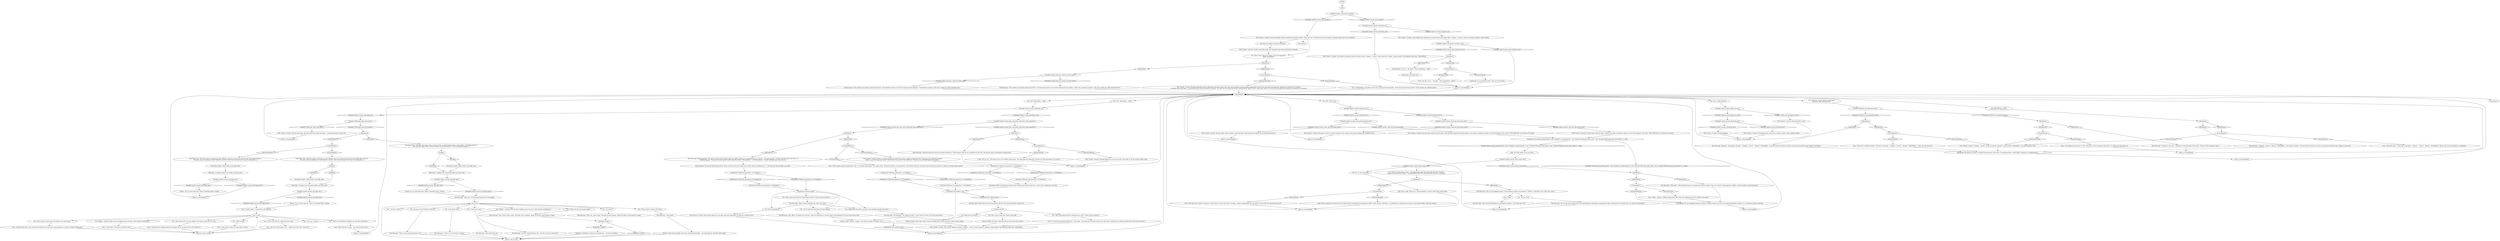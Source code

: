 # SEAFORT INT / FELD INSULAR CONSOLE
# old electronic console – turn on lights and open blast door if fuel in generator
# ==================================================
digraph G {
	  0 [label="START"];
	  1 [label="input"];
	  2 [label="Jump to: [consolinghub]"];
	  3 [label="Encyclopedia: It's an air-gapped system. An *off-air* military model. Its circuits are nearly impossible to *bend*, i.e. it cannot be remote controlled."];
	  4 [label="Feld \"Insular\" Console: The dial slides under the dusty glass, dark and silent despite the power being on. You make out defunct stations on the UKV frequency. The words \"FELD INSULAR\" are written on the band."];
	  5 [label="You: \"What's there?\" (Point to the door.)"];
	  6 [label="Kim Kitsuragi: \"Extra good that I do.\""];
	  7 [label="Perception (Sight): Pollen drifts in the light shaft."];
	  8 [label="IsTaskActive(\"TASK.fuel_generator\")--[[ Variable[ ]]"];
	  9 [label="IsTaskActive(\"TASK.fuel_generator\")--[[ Variable[ ]]", shape=diamond];
	  10 [label="!(IsTaskActive(\"TASK.fuel_generator\")--[[ Variable[ ]])", shape=diamond];
	  11 [label="You: \"Wait, what about this fuel I found from my MC?\" (Show him the canister.)"];
	  12 [label="You: What does it... *do*?\n\"What does this console *do?*\""];
	  13 [label="You: [Leave.]"];
	  14 [label="Kim Kitsuragi: \"Electrical devices do not work without electricity.\" The lieutenant looks on as you fiddle with the dial. \"We need to power the generator upstairs first.\""];
	  15 [label="Feld \"Insular\" Console: Who's to say this thing even works? You have to supply it with power first. There must be a generator nearby.\nWho's to say this thing even works? You will have to provide it with power first. There was an un-fuelled generator upstairs..."];
	  16 [label="Interfacing: The boat engine!"];
	  17 [label="Kim Kitsuragi: \"I don't know.\""];
	  18 [label="You: \"I'm scared.\""];
	  19 [label="Cuno: \"Cuno doesn't know, but Cuno wants to know.\""];
	  20 [label="You: \"Don't worry, kid. I'm a cop. Maybe I don't have a gun, but I'm a cop.\""];
	  21 [label="Feld \"Insular\" Console: Green paint flakes off the monoblock aluminium cabinet. There are rows of switches on the front panel, a frequency band and even a keyboard..."];
	  22 [label="Kim Kitsuragi: \"The console of an antique computation device.\" The lieutenant points to the wires running into the machine. \"There was a generator upstairs, with wires coming out. They terminate here.\""];
	  23 [label="IsKimHere()"];
	  24 [label="IsKimHere()", shape=diamond];
	  25 [label="!(IsKimHere())", shape=diamond];
	  26 [label="IsCunoInParty()"];
	  27 [label="IsCunoInParty()", shape=diamond];
	  28 [label="!(IsCunoInParty())", shape=diamond];
	  29 [label="Variable[\"seafort.console_logic_soona_idea\"]"];
	  30 [label="Variable[\"seafort.console_logic_soona_idea\"]", shape=diamond];
	  31 [label="!(Variable[\"seafort.console_logic_soona_idea\"])", shape=diamond];
	  32 [label="Logic: You're right. You're not a *circuit bender*. You don't know about these things."];
	  33 [label="You: [Leave.]"];
	  34 [label="Perception (Sight): Pollen drifts in the light shaft."];
	  35 [label="cuno_is_here"];
	  36 [label="Kim Kitsuragi: \"This is an air-gapped system.\" The lieutenant inspects the indicator. \"*Off-air,* I think they call it. That won't work.\""];
	  37 [label="You: Nod in agreement."];
	  38 [label="Kim Kitsuragi: \"Don't be. I have a gun.\" He takes out his sidearm, checks the barrel, then holsters it again."];
	  39 [label="Half Light: A sudden wave of anxiety makes your skin crawl."];
	  40 [label="Half Light: A sudden anxious fear makes your skin crawl."];
	  41 [label="You: Maybe I could contact Soona -- the programmer lady? She could open the door remotely...\n\"Maybe we could contact Soona -- the programmer lady? She could open the door for us remotely.\" "];
	  42 [label="Kim Kitsuragi: \"No, I'm not, but it would not be very good military technology if programmer ladies could control it remotely. Also, it's ancient. Incompatible.\""];
	  43 [label="Variable[\"seafort.console_radio_dial_discussion_had\"]"];
	  44 [label="Variable[\"seafort.console_radio_dial_discussion_had\"]", shape=diamond];
	  45 [label="!(Variable[\"seafort.console_radio_dial_discussion_had\"])", shape=diamond];
	  46 [label="Kim Kitsuragi: \"So did I. Not back there, but... I've felt it since we came here.\""];
	  47 [label="Variable[\"TASK.open_blast_door_done\"]"];
	  48 [label="Variable[\"TASK.open_blast_door_done\"]", shape=diamond];
	  49 [label="!(Variable[\"TASK.open_blast_door_done\"])", shape=diamond];
	  50 [label="CheckItem(\"bullet\")"];
	  51 [label="CheckItem(\"bullet\")", shape=diamond];
	  52 [label="!(CheckItem(\"bullet\"))", shape=diamond];
	  53 [label="You: \"Let's go.\" [Leave.]"];
	  54 [label="GainTask(\"TASK.fuel_the_generator\")--[[ Variable[ ]]"];
	  55 [label="You: Nah, it won't work. The canister feels light."];
	  56 [label="Jump to: [consolinghub]"];
	  57 [label="Jump to: [consolinghub]"];
	  58 [label="Variable[\"seafort.console_radio_dial_discussion_had\"]"];
	  59 [label="Variable[\"seafort.console_radio_dial_discussion_had\"]", shape=diamond];
	  60 [label="!(Variable[\"seafort.console_radio_dial_discussion_had\"])", shape=diamond];
	  61 [label="Feld \"Insular\" Console: The glass is dusty, it's hard to make out the writing on the band. Nothing has changed about it."];
	  62 [label="Interfacing: Automatic boot."];
	  63 [label="Cuno: \"Old hardware.\" He points to the wires running into the machine. \"From the big power-box upstairs. Circuit-bender shit. Military-grade.\""];
	  64 [label="IsNight()"];
	  65 [label="IsNight()", shape=diamond];
	  66 [label="!(IsNight())", shape=diamond];
	  67 [label="Kim Kitsuragi: \"There's barely anything left. That won't work.\""];
	  68 [label="Cuno: \"Aw shit, it's on...\" He grins. \"Turn: Emergency -- Open!\""];
	  69 [label="Kim Kitsuragi: \"'Urgence -- Ouvert!', 'Allumer', 'Radiodiffusé'.\" He inspects the dials. \"Sounds like this device was used to control the electronics here. Maybe it still does?\""];
	  71 [label="Interfacing: This device was used to control the electronics in the room. It could open doors, control lights, function as a radiocomputer..."];
	  72 [label="Kim Kitsuragi: \"I think yes. Let's see...\" He points to the emergency dial switch. \"That one. The emergency open...\""];
	  73 [label="You: \"Let's go.\" [Leave.]"];
	  74 [label="Variable[\"seafort.console_half_light_fear\"]"];
	  75 [label="Variable[\"seafort.console_half_light_fear\"]", shape=diamond];
	  76 [label="!(Variable[\"seafort.console_half_light_fear\"])", shape=diamond];
	  77 [label="Cuno: \"Whoa... Told you. Military mega grade. Also, like, four hundred years old, I think? A thousand?\""];
	  78 [label="Variable[\"seafort.console_half_light_fear\"]"];
	  79 [label="Variable[\"seafort.console_half_light_fear\"]", shape=diamond];
	  80 [label="!(Variable[\"seafort.console_half_light_fear\"])", shape=diamond];
	  81 [label="Cuno: \"Why? The door is open -- we can just fuck on now.\""];
	  82 [label="Cuno: \"Fucking great. Spooky island shit is gonna shit on us and we can't even *shoot* it.\""];
	  83 [label="You: (Peek into the canister.)"];
	  84 [label="Feld \"Insular\" Console: The keys rattle like teeth. This keyboard hasn't been functional in decades."];
	  85 [label="Feld \"Insular\" Console: A dim golden glow animates the console. Faint, like a ghost-light. 'Urgence -- Ouvert!' reads one dial key. 'Allumer', reads another."];
	  86 [label="Cuno: \"No, no, no...\" He stares at you as you fiddle with the dial. \"We gotta juice this thing first. Power it up! Pow-pow-power it up, get it?\""];
	  87 [label="You: \"Okay.\""];
	  88 [label="Kim Kitsuragi: \"INSULAR...\" The lieutenant leans in to inspect the cursive writing. \"This is an *off-air* radiocomputer, I believe. Used for military communications.\""];
	  89 [label="Logic: Wait, actually, this would not be very good military technology if *programmer ladies* could control it remotely... It's probably not connected to the front. Or just plain broken. Nice idea, though..."];
	  90 [label="Feld \"Insular\" Console: With the door open, the dial switch has locked into place -- a security measure of some sort."];
	  91 [label="IsCunoInParty()"];
	  92 [label="IsCunoInParty()", shape=diamond];
	  93 [label="!(IsCunoInParty())", shape=diamond];
	  94 [label="Jump to: [cuno_is_here]"];
	  95 [label="Shivers: A thin wisp of smoke rises from a charred black firepit... the wind picks up, then dies down again."];
	  96 [label="Feld \"Insular\" Console: 'Urgence -- Ouvert!' reads one dial key. 'Allumer', reads another. 'Radiodiffusé', says the frequency band."];
	  97 [label="IsCunoInParty()"];
	  98 [label="IsCunoInParty()", shape=diamond];
	  99 [label="!(IsCunoInParty())", shape=diamond];
	  100 [label="Variable[\"seafort.console_lights_are_on\"]"];
	  101 [label="Variable[\"seafort.console_lights_are_on\"]", shape=diamond];
	  102 [label="!(Variable[\"seafort.console_lights_are_on\"])", shape=diamond];
	  103 [label="go_in_bros"];
	  104 [label="Half Light: A sudden wave of anxiety makes your skin crawl."];
	  105 [label="Jump to: [consolinghub]"];
	  106 [label="Cuno: \"Cuno knows. This place is spooky as fuck.\""];
	  107 [label="CheckItem(\"fuel_canister_rcm\")"];
	  108 [label="CheckItem(\"fuel_canister_rcm\")", shape=diamond];
	  109 [label="!(CheckItem(\"fuel_canister_rcm\"))", shape=diamond];
	  110 [label="Reaction Speed: Of course. Anything else you want with this console?"];
	  111 [label="Variable[\"seafort.console_electricity_on\"]"];
	  112 [label="Variable[\"seafort.console_electricity_on\"]", shape=diamond];
	  113 [label="!(Variable[\"seafort.console_electricity_on\"])", shape=diamond];
	  114 [label="You: \"Failing that we could... go back to the mainland and get some from...\""];
	  115 [label="Feld \"Insular\" Console: The console looks on as you talk, mute and unpowered. Its dials are covered in dust."];
	  116 [label="Cuno: \"The fuck is this....\" He stares at the dials: \"'Urgence -- Ouvert!', 'Allumer', 'Radiodiffusé'. Maybe, like, press the buttons or something.\""];
	  117 [label="Shivers: No, it's more than that. There's something there, waiting."];
	  118 [label="You: Could this console open the blast door?\n\"Could this open the blast door?\""];
	  119 [label="Kim Kitsuragi: \"It's on...\" He smiles. \"Turn: Emergency -- Open!\""];
	  120 [label="IsCunoInParty()"];
	  121 [label="IsCunoInParty()", shape=diamond];
	  122 [label="!(IsCunoInParty())", shape=diamond];
	  123 [label="Interfacing: There are barrels all around. One of them must still have fuel in it... Pour it into a generator and voila!"];
	  124 [label="Jump to: [consolinghub]"];
	  125 [label="Jump to: [consolinghub]"];
	  126 [label="Jump to: [go_in_bros]"];
	  127 [label="IsTaskActive(\"TASK.fuel_generator\")--[[ Variable[ ]]"];
	  128 [label="IsTaskActive(\"TASK.fuel_generator\")--[[ Variable[ ]]", shape=diamond];
	  129 [label="!(IsTaskActive(\"TASK.fuel_generator\")--[[ Variable[ ]])", shape=diamond];
	  130 [label="You: \"Don't worry, I've got a gun. No bullets, but I have a gun.\""];
	  131 [label="Cuno: \"Are you?\" He squints at you -- squints into your soul. \"*Are you?*\""];
	  132 [label="Kim Kitsuragi: Nothing happens. \"We need to restore power before using this, officer. There was a generator that you missed...\" He looks upstairs. \"It didn't look like there was fuel in it.\"\nNothing happens. \"We need to restore power before using this, officer. The generator...\" He looks upstairs. \"It didn't look like there was fuel in it.\""];
	  133 [label="Feld \"Insular\" Console: Nothing happens as you turn the dial. The power is off, the console stands silent."];
	  134 [label="IsKimHere()"];
	  135 [label="IsKimHere()", shape=diamond];
	  136 [label="!(IsKimHere())", shape=diamond];
	  137 [label="IsKimHere()"];
	  138 [label="IsKimHere()", shape=diamond];
	  139 [label="!(IsKimHere())", shape=diamond];
	  140 [label="Jump to: [consolinghub]"];
	  141 [label="Perception (Sight): Pollen drifts in the light shaft."];
	  142 [label="You: \"I don't have a gun.\""];
	  143 [label="You: \"I also have a gun.\""];
	  144 [label="Kim Kitsuragi: \"Then it's extra good that mine is not.\""];
	  145 [label="Kim Kitsuragi: \"I know. It was not easy to acquire.\""];
	  146 [label="Small Blast Door: The door comes screeching to a halt. Behind it you see a hole in the concrete wall, where light shines in.\nThe door comes screeching to a halt. Behind it you see a hole in the concrete wall. A gust of wind blows in."];
	  147 [label="Shivers: No, it's more than that. There's something there, waiting."];
	  148 [label="Shivers: No, it's more than that. There's something there, waiting."];
	  149 [label="IsKimHere()"];
	  150 [label="IsKimHere()", shape=diamond];
	  151 [label="!(IsKimHere())", shape=diamond];
	  152 [label="Feld \"Insular\" Console: The keys rattle like teeth as black dust rises from them. This must be the console of some antique computation device. The wires from the generator upstairs are routed into its innards.\nA rattling sound, like teeth... the keyboard hasn't been functional in decades. This must be the console of another radiocomputer, albeit a much, much older model. The wires from the generator upstairs are routed into its innards."];
	  153 [label="Kim Kitsuragi: \"Possibly...\" He inspects the dials. \"'Urgence -- Ouvert!', 'Allumer', 'Radiodiffusé'. It sounds like this device was used to control the electronics here. Maybe it still does?\""];
	  154 [label="Variable[\"seafort.console_electricity_on\"]"];
	  155 [label="Variable[\"seafort.console_electricity_on\"]", shape=diamond];
	  156 [label="!(Variable[\"seafort.console_electricity_on\"])", shape=diamond];
	  157 [label="You: No. It's too far fetched."];
	  158 [label="IsCunoInParty()"];
	  159 [label="IsCunoInParty()", shape=diamond];
	  160 [label="!(IsCunoInParty())", shape=diamond];
	  161 [label="Jump to: [consolinghub]"];
	  162 [label="IsCunoInParty()"];
	  163 [label="IsCunoInParty()", shape=diamond];
	  164 [label="!(IsCunoInParty())", shape=diamond];
	  165 [label="Feld \"Insular\" Console: Nothing happens."];
	  166 [label="IsKimHere()"];
	  167 [label="IsKimHere()", shape=diamond];
	  168 [label="!(IsKimHere())", shape=diamond];
	  169 [label="Feld \"Insular\" Console: The dial slides under the glass, dark and silent. Restoring electric power has not breathed life into it."];
	  170 [label="You: \"What if we get into another fight?\""];
	  171 [label="IsCunoInParty()"];
	  172 [label="IsCunoInParty()", shape=diamond];
	  173 [label="!(IsCunoInParty())", shape=diamond];
	  174 [label="Cuno: \"Who the fuck is Soona?\" he grunts. \"Never mind. It won't work. This is fucking... military mega-grade shit, you know? It's also, like, four hundred years old.\""];
	  175 [label="GainTask(\"TASK.fuel_the_generator\")--[[ Variable[ ]]"];
	  176 [label="Cuno: \"Fucking great news, cop. Scare away whatever shit out there's gonna spook on us with an *empty fucking gun*.\""];
	  177 [label="Cuno: \"It's sweet you got government fuel -- way sweet -- but there ain't shit left in there. You need, like, a full load. Let's check outside when you're done with this.\""];
	  178 [label="Jump to: [consolinghub]"];
	  179 [label="IsCunoInParty()"];
	  180 [label="IsCunoInParty()", shape=diamond];
	  181 [label="!(IsCunoInParty())", shape=diamond];
	  182 [label="IsKimHere()"];
	  183 [label="IsKimHere()", shape=diamond];
	  184 [label="!(IsKimHere())", shape=diamond];
	  185 [label="Variable[\"seafort.console_hub_reached\"]"];
	  186 [label="Variable[\"seafort.console_hub_reached\"]", shape=diamond];
	  187 [label="!(Variable[\"seafort.console_hub_reached\"])", shape=diamond];
	  188 [label="Jump to: [Feld \"Insular\" Console: \"The console stands by, mutely. 'Urg...\"]"];
	  189 [label="Variable[\"church.soona_greeting_done\"]  and  Variable[\"tc.radiocomputer\"]  and  Variable[\"TASK.open_blast_door\"]  and  Variable[\"TASK.open_blast_door_done\"] == false"];
	  190 [label="Variable[\"church.soona_greeting_done\"]  and  Variable[\"tc.radiocomputer\"]  and  Variable[\"TASK.open_blast_door\"]  and  Variable[\"TASK.open_blast_door_done\"] == false", shape=diamond];
	  191 [label="!(Variable[\"church.soona_greeting_done\"]  and  Variable[\"tc.radiocomputer\"]  and  Variable[\"TASK.open_blast_door\"]  and  Variable[\"TASK.open_blast_door_done\"] == false)", shape=diamond];
	  192 [label="IsKimHere()"];
	  193 [label="IsKimHere()", shape=diamond];
	  194 [label="!(IsKimHere())", shape=diamond];
	  195 [label="IsCunoInParty()"];
	  196 [label="IsCunoInParty()", shape=diamond];
	  197 [label="!(IsCunoInParty())", shape=diamond];
	  198 [label="Kim Kitsuragi: \"But, officer,\" he looks you in the eye, \"then we would have to *swim* back to the mainland. Let's just look around, okay.\""];
	  199 [label="Jump to: [consolinghub]"];
	  200 [label="Small Blast Door: The blast door opens with a series of clicks. A shaft of light appears, then widens, as the light shines in.\nThe blast door opens with a series of clicks. A cold wind blows in -- you see darkness behind it..."];
	  201 [label="Cuno: \"Fuckin' right!\" Cuno points to the opening."];
	  202 [label="IsTaskActive(\"TASK.fuel_generator\")--[[ Variable[ ]]"];
	  203 [label="IsTaskActive(\"TASK.fuel_generator\")--[[ Variable[ ]]", shape=diamond];
	  204 [label="!(IsTaskActive(\"TASK.fuel_generator\")--[[ Variable[ ]])", shape=diamond];
	  205 [label="Interfacing: It's on! Automatic boot. Now, just turn the key..."];
	  206 [label="You: Run your fingers across the keyboard."];
	  207 [label="Feld \"Insular\" Console: The lighting in the room turns on with a sizzle. A dim, ambient orange."];
	  208 [label="Variable[\"seafort.console_electricity_on\"]"];
	  209 [label="Variable[\"seafort.console_electricity_on\"]", shape=diamond];
	  210 [label="!(Variable[\"seafort.console_electricity_on\"])", shape=diamond];
	  211 [label="Jump to: [consolinghub]"];
	  212 [label="Variable[\"TASK.fuel_the_generator_done\"]"];
	  213 [label="Variable[\"TASK.fuel_the_generator_done\"]", shape=diamond];
	  214 [label="!(Variable[\"TASK.fuel_the_generator_done\"])", shape=diamond];
	  215 [label="Hand/Eye Coordination: Harry, this reminds you -- you're out of bullets."];
	  216 [label="You: \"What's there?\""];
	  217 [label="GainTask(\"TASK.fuel_the_generator\")--[[ Variable[ ]]"];
	  218 [label="Reaction Speed: What about the fuel you found in the MC? The red government-marked fuel..."];
	  219 [label="Untitled hub (03)"];
	  220 [label="Reaction Speed: Yeah, okay. There's barely anything left in there. You have to find a larger supply."];
	  221 [label="Variable[\"seafort.console_electricity_on\"]"];
	  222 [label="Variable[\"seafort.console_electricity_on\"]", shape=diamond];
	  223 [label="!(Variable[\"seafort.console_electricity_on\"])", shape=diamond];
	  224 [label="Feld \"Insular\" Console: The dial slides under the glass, silently. You make out defunct stations on the UKV frequency. The words \"FELD INSULAR\" are written on the band."];
	  225 [label="Jump to: [consolinghub]"];
	  226 [label="Cuno: \"Try fucking with that one. It's red.\" He points to the emergency dial switch. It is large and alarmingly red."];
	  227 [label="You: \"Before -- outside. When we were walking across the sand, I felt someone watching me.\""];
	  228 [label="Feld \"Insular\" Console: The console stands by, mutely. 'Urgence -- Ouvert!' reads a dial key. 'Allumer,' reads another. The frequency band says: 'Radiodiffusé.'"];
	  229 [label="You: What is this? (Run your fingers across the keyboard.)\n\"What is this then?\" "];
	  230 [label="IsKimHere()"];
	  231 [label="IsKimHere()", shape=diamond];
	  232 [label="!(IsKimHere())", shape=diamond];
	  233 [label="Variable[\"seafort.console_kim_reacted_to_on\"]"];
	  234 [label="Variable[\"seafort.console_kim_reacted_to_on\"]", shape=diamond];
	  235 [label="!(Variable[\"seafort.console_kim_reacted_to_on\"])", shape=diamond];
	  236 [label="Variable[\"seafort.console_kim_said_needs_electricity_from_generator\"]"];
	  237 [label="Variable[\"seafort.console_kim_said_needs_electricity_from_generator\"]", shape=diamond];
	  238 [label="!(Variable[\"seafort.console_kim_said_needs_electricity_from_generator\"])", shape=diamond];
	  239 [label="Logic: An *idea* lights up in your head..."];
	  240 [label="Jump to: [consolinghub]"];
	  241 [label="You: \"Before -- outside. When we were walking across the sand, I felt someone watching me.\""];
	  242 [label="You: \"My gun is out of bullets, by the way.\""];
	  243 [label="IsCunoInParty()"];
	  244 [label="IsCunoInParty()", shape=diamond];
	  245 [label="!(IsCunoInParty())", shape=diamond];
	  246 [label="Cuno: \"Cuno isn't a machine-meister.\" He stares at the dials. \"'Urgence -- Ouvert!', 'Allumer', 'Radiodiffusé'.... Yeah, why the fuck not?\""];
	  247 [label="You: \"Don't worry kid. I'm a good guy with a gun.\""];
	  248 [label="You: Turn: 'Emergency -- Open!'"];
	  249 [label="You: \"Wait, what about this fuel I found from my MC?\" (Show him the canister.)"];
	  250 [label="Variable[\"seafort.generator_where_do_wires_lead\"]"];
	  251 [label="Variable[\"seafort.generator_where_do_wires_lead\"]", shape=diamond];
	  252 [label="!(Variable[\"seafort.generator_where_do_wires_lead\"])", shape=diamond];
	  253 [label="You: Push: 'Light (Interior)'."];
	  254 [label="Feld \"Insular\" Console: The console is powered off and covered in dust. 'Urgence -- Ouvert!' reads a dial key. 'Allumer', reads another. The frequency band says: 'Radiodiffusé'."];
	  255 [label="IsKimHere()"];
	  256 [label="IsKimHere()", shape=diamond];
	  257 [label="!(IsKimHere())", shape=diamond];
	  258 [label="Cuno: \"Cuno's gonna stop you right there. This...\" he strokes the console, \"ain't gonna work.\" He points upward, to the generator. \"Not without the juice. You gotta fuel that shit if you want it to work. Let's look outside maybe?\""];
	  259 [label="Kim Kitsuragi: \"We should look around outside. There are barrels all over, maybe one of them still has something in it...\" He looks into the dim light to his right."];
	  260 [label="Kim Kitsuragi: \"We're better off looking for a mechanical solution -- if we need one at all.\""];
	  261 [label="You: \"Or we could get some from the boat engine?\""];
	  262 [label="Kim Kitsuragi: \"My Kineema?\" He shakes his head. \"I don't want to do that. Let's just look around.\""];
	  263 [label="Jump to: [consolinghub]"];
	  264 [label="Kim Kitsuragi: \"After you.\" The lieutenant gestures at the opening."];
	  265 [label="IsNight()"];
	  266 [label="IsNight()", shape=diamond];
	  267 [label="!(IsNight())", shape=diamond];
	  268 [label="Variable[\"seafort.console_half_light_fear\"]"];
	  269 [label="Variable[\"seafort.console_half_light_fear\"]", shape=diamond];
	  270 [label="!(Variable[\"seafort.console_half_light_fear\"])", shape=diamond];
	  271 [label="Small Blast Door: The door comes screeching to a halt. Behind it you see a hole in the concrete wall, where light shines in.\nThe door comes screeching to a halt. Behind it you see a hole in the concrete wall. A gust of wind blows in."];
	  272 [label="Kim Kitsuragi: \"The console of an antique computation device.\" The lieutenant points to the wires running into the machine. \"The generator upstairs, with wires coming out. They terminate here.\""];
	  273 [label="consolinghub"];
	  274 [label="You: Turn: 'Emergency -- Open!'"];
	  275 [label="You: Slide: 'Radio' dial."];
	  276 [label="You: \"Are you sure?\""];
	  277 [label="Feld \"Insular\" Console: The old button is stuck."];
	  278 [label="Kim Kitsuragi: \"Don't worry. I have a gun.\" He takes out his sidearm, checks the barrel, then holsters it again."];
	  279 [label="IsKimHere()"];
	  280 [label="IsKimHere()", shape=diamond];
	  281 [label="!(IsKimHere())", shape=diamond];
	  282 [label="You: \"There was something I needed to do with this console first...\""];
	  0 -> 1
	  1 -> 185
	  2 -> 273
	  3 -> 240
	  4 -> 189
	  5 -> 17
	  6 -> 126
	  7 -> 104
	  8 -> 9
	  8 -> 10
	  9 -> 16
	  10 -> 175
	  11 -> 177
	  12 -> 182
	  14 -> 2
	  15 -> 127
	  16 -> 249
	  16 -> 114
	  16 -> 37
	  16 -> 261
	  17 -> 95
	  18 -> 38
	  19 -> 94
	  20 -> 82
	  21 -> 33
	  21 -> 229
	  21 -> 206
	  22 -> 273
	  23 -> 24
	  23 -> 25
	  24 -> 119
	  25 -> 179
	  26 -> 27
	  26 -> 28
	  27 -> 258
	  28 -> 15
	  29 -> 30
	  29 -> 31
	  30 -> 41
	  30 -> 157
	  31 -> 134
	  32 -> 124
	  34 -> 40
	  35 -> 130
	  35 -> 227
	  35 -> 20
	  35 -> 53
	  35 -> 247
	  35 -> 216
	  35 -> 282
	  36 -> 276
	  36 -> 87
	  37 -> 115
	  38 -> 50
	  39 -> 268
	  40 -> 74
	  41 -> 192
	  42 -> 57
	  43 -> 44
	  43 -> 45
	  44 -> 224
	  45 -> 61
	  46 -> 126
	  47 -> 48
	  47 -> 49
	  48 -> 90
	  49 -> 137
	  50 -> 51
	  50 -> 52
	  51 -> 126
	  52 -> 215
	  54 -> 107
	  55 -> 110
	  56 -> 273
	  57 -> 273
	  58 -> 59
	  58 -> 60
	  59 -> 4
	  60 -> 169
	  61 -> 211
	  62 -> 56
	  63 -> 273
	  64 -> 65
	  64 -> 66
	  65 -> 7
	  66 -> 104
	  67 -> 114
	  67 -> 37
	  67 -> 261
	  68 -> 56
	  69 -> 71
	  71 -> 225
	  72 -> 161
	  74 -> 75
	  74 -> 76
	  75 -> 148
	  76 -> 199
	  77 -> 3
	  78 -> 80
	  78 -> 79
	  79 -> 117
	  80 -> 201
	  81 -> 105
	  82 -> 94
	  83 -> 220
	  84 -> 229
	  85 -> 233
	  86 -> 2
	  87 -> 260
	  88 -> 3
	  89 -> 124
	  90 -> 140
	  91 -> 92
	  91 -> 93
	  92 -> 174
	  93 -> 89
	  94 -> 35
	  95 -> 126
	  96 -> 71
	  97 -> 98
	  97 -> 99
	  98 -> 77
	  99 -> 3
	  100 -> 101
	  100 -> 102
	  101 -> 277
	  102 -> 221
	  103 -> 5
	  103 -> 73
	  103 -> 170
	  103 -> 142
	  103 -> 143
	  103 -> 241
	  103 -> 18
	  103 -> 242
	  104 -> 78
	  105 -> 273
	  106 -> 94
	  107 -> 108
	  107 -> 109
	  108 -> 218
	  109 -> 178
	  110 -> 228
	  111 -> 112
	  111 -> 113
	  112 -> 85
	  113 -> 254
	  114 -> 262
	  115 -> 178
	  117 -> 201
	  118 -> 212
	  119 -> 62
	  120 -> 121
	  120 -> 122
	  121 -> 86
	  122 -> 133
	  123 -> 107
	  124 -> 273
	  125 -> 273
	  126 -> 103
	  127 -> 128
	  127 -> 129
	  128 -> 123
	  129 -> 217
	  130 -> 176
	  131 -> 94
	  132 -> 259
	  133 -> 2
	  134 -> 136
	  134 -> 135
	  135 -> 88
	  136 -> 97
	  137 -> 138
	  137 -> 139
	  138 -> 200
	  139 -> 162
	  140 -> 273
	  141 -> 39
	  142 -> 6
	  143 -> 145
	  144 -> 126
	  145 -> 126
	  146 -> 34
	  147 -> 264
	  148 -> 199
	  149 -> 150
	  149 -> 151
	  150 -> 250
	  151 -> 243
	  152 -> 273
	  153 -> 71
	  154 -> 155
	  154 -> 156
	  155 -> 47
	  156 -> 236
	  157 -> 32
	  158 -> 160
	  158 -> 159
	  159 -> 246
	  160 -> 96
	  161 -> 273
	  162 -> 163
	  162 -> 164
	  163 -> 271
	  164 -> 146
	  165 -> 125
	  166 -> 168
	  166 -> 167
	  167 -> 132
	  168 -> 26
	  169 -> 263
	  170 -> 278
	  171 -> 172
	  171 -> 173
	  172 -> 226
	  173 -> 96
	  174 -> 124
	  175 -> 16
	  176 -> 94
	  177 -> 228
	  178 -> 273
	  179 -> 180
	  179 -> 181
	  180 -> 68
	  181 -> 205
	  182 -> 184
	  182 -> 183
	  183 -> 69
	  184 -> 195
	  185 -> 186
	  185 -> 187
	  186 -> 111
	  187 -> 21
	  188 -> 228
	  189 -> 190
	  189 -> 191
	  190 -> 239
	  191 -> 134
	  192 -> 193
	  192 -> 194
	  193 -> 36
	  194 -> 91
	  195 -> 196
	  195 -> 197
	  196 -> 116
	  197 -> 96
	  198 -> 188
	  199 -> 273
	  200 -> 265
	  201 -> 35
	  202 -> 203
	  202 -> 204
	  203 -> 107
	  204 -> 54
	  205 -> 56
	  206 -> 84
	  207 -> 125
	  208 -> 209
	  208 -> 210
	  209 -> 58
	  210 -> 43
	  211 -> 273
	  212 -> 213
	  212 -> 214
	  213 -> 279
	  214 -> 230
	  215 -> 126
	  216 -> 19
	  217 -> 123
	  218 -> 219
	  219 -> 83
	  219 -> 11
	  219 -> 55
	  220 -> 228
	  221 -> 222
	  221 -> 223
	  222 -> 207
	  223 -> 165
	  224 -> 189
	  225 -> 273
	  226 -> 161
	  227 -> 106
	  228 -> 178
	  229 -> 149
	  230 -> 232
	  230 -> 231
	  231 -> 153
	  232 -> 158
	  233 -> 234
	  233 -> 235
	  234 -> 56
	  235 -> 23
	  236 -> 237
	  236 -> 238
	  237 -> 255
	  238 -> 166
	  239 -> 29
	  240 -> 273
	  241 -> 46
	  242 -> 144
	  243 -> 244
	  243 -> 245
	  244 -> 63
	  245 -> 152
	  246 -> 71
	  247 -> 131
	  248 -> 154
	  249 -> 67
	  250 -> 251
	  250 -> 252
	  251 -> 272
	  252 -> 22
	  253 -> 100
	  254 -> 56
	  255 -> 256
	  255 -> 257
	  256 -> 14
	  257 -> 120
	  258 -> 202
	  259 -> 8
	  260 -> 57
	  261 -> 198
	  262 -> 188
	  263 -> 273
	  264 -> 103
	  265 -> 266
	  265 -> 267
	  266 -> 141
	  267 -> 39
	  268 -> 269
	  268 -> 270
	  269 -> 147
	  270 -> 264
	  271 -> 64
	  272 -> 273
	  273 -> 12
	  273 -> 13
	  273 -> 274
	  273 -> 275
	  273 -> 118
	  273 -> 248
	  273 -> 253
	  274 -> 154
	  275 -> 208
	  276 -> 42
	  277 -> 125
	  278 -> 50
	  279 -> 280
	  279 -> 281
	  280 -> 72
	  281 -> 171
	  282 -> 81
}

